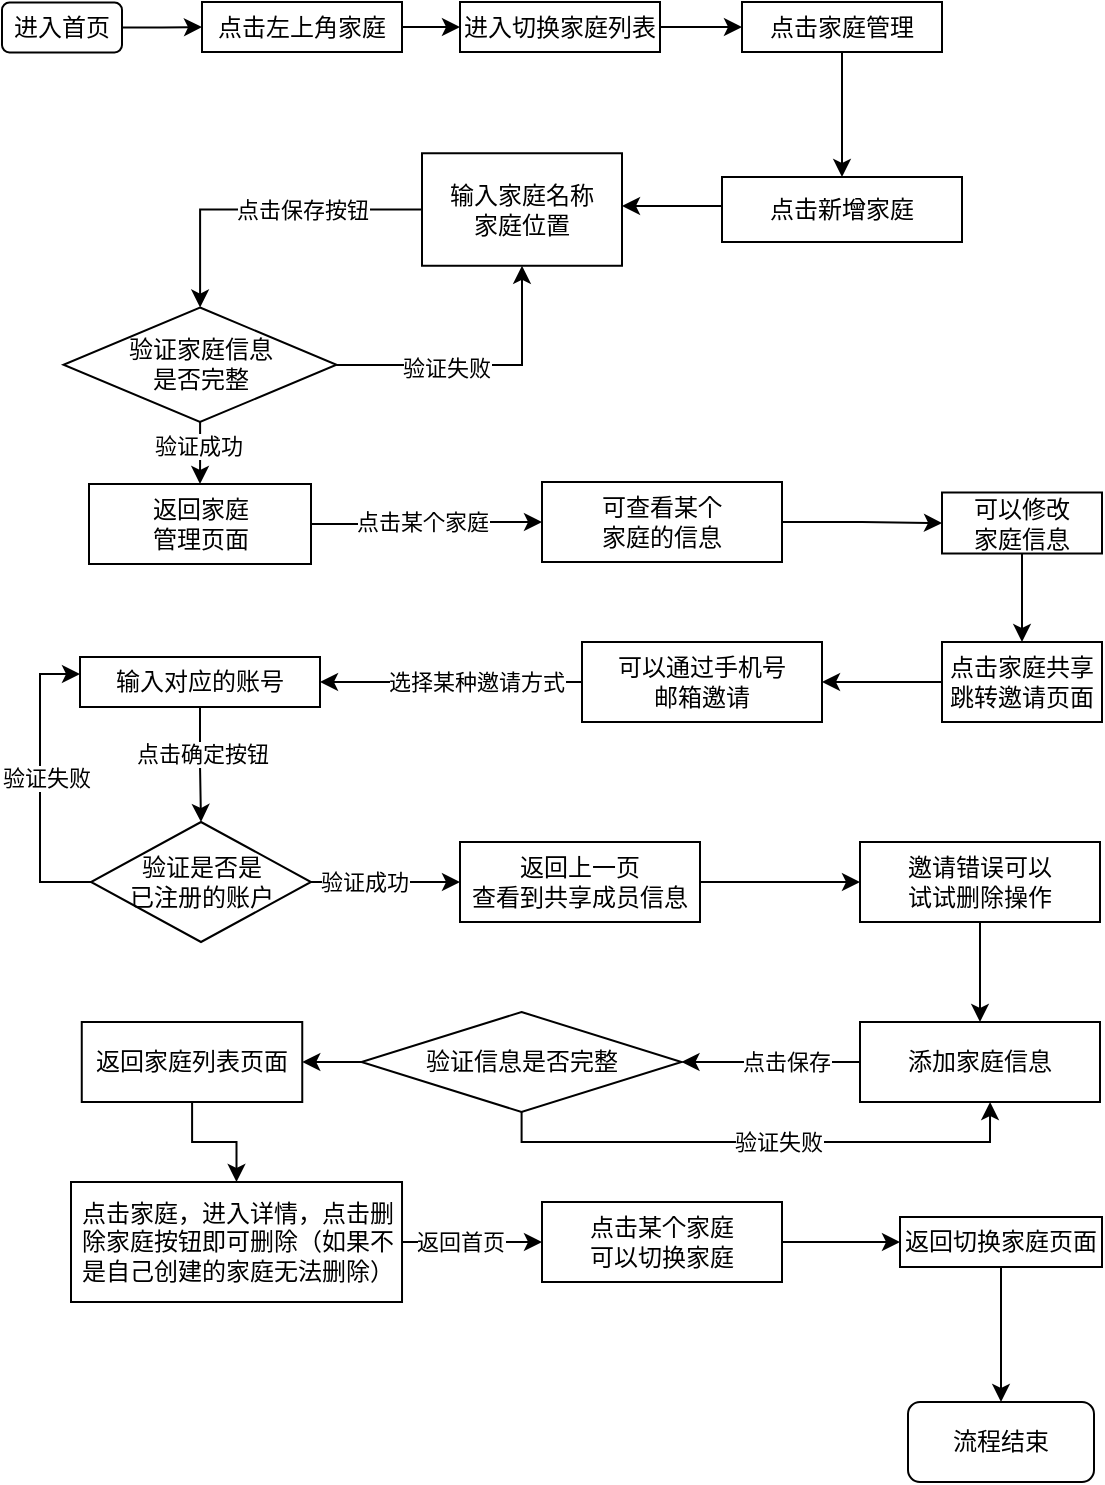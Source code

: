 <mxfile version="20.8.18" type="github">
  <diagram id="hReEQrhp8xjskHQfLZln" name="第 1 页">
    <mxGraphModel dx="2017" dy="1591" grid="1" gridSize="10" guides="1" tooltips="1" connect="0" arrows="1" fold="1" page="1" pageScale="1" pageWidth="583" pageHeight="827" math="0" shadow="0">
      <root>
        <mxCell id="0" />
        <mxCell id="1" parent="0" />
        <mxCell id="Lar_n_J6St0KVfiyi9VR-4" style="edgeStyle=orthogonalEdgeStyle;rounded=0;orthogonalLoop=1;jettySize=auto;html=1;" parent="1" source="Lar_n_J6St0KVfiyi9VR-1" target="Lar_n_J6St0KVfiyi9VR-2" edge="1">
          <mxGeometry relative="1" as="geometry" />
        </mxCell>
        <mxCell id="Lar_n_J6St0KVfiyi9VR-1" value="进入首页" style="rounded=1;whiteSpace=wrap;html=1;" parent="1" vertex="1">
          <mxGeometry x="-570" y="-799.75" width="60" height="25" as="geometry" />
        </mxCell>
        <mxCell id="Lar_n_J6St0KVfiyi9VR-6" value="" style="edgeStyle=orthogonalEdgeStyle;rounded=0;orthogonalLoop=1;jettySize=auto;html=1;" parent="1" source="Lar_n_J6St0KVfiyi9VR-2" target="Lar_n_J6St0KVfiyi9VR-5" edge="1">
          <mxGeometry relative="1" as="geometry" />
        </mxCell>
        <mxCell id="Lar_n_J6St0KVfiyi9VR-2" value="点击左上角家庭" style="rounded=0;whiteSpace=wrap;html=1;" parent="1" vertex="1">
          <mxGeometry x="-470" y="-800" width="100" height="25" as="geometry" />
        </mxCell>
        <mxCell id="Lar_n_J6St0KVfiyi9VR-8" value="" style="edgeStyle=orthogonalEdgeStyle;rounded=0;orthogonalLoop=1;jettySize=auto;html=1;" parent="1" source="Lar_n_J6St0KVfiyi9VR-5" target="Lar_n_J6St0KVfiyi9VR-7" edge="1">
          <mxGeometry relative="1" as="geometry" />
        </mxCell>
        <mxCell id="Lar_n_J6St0KVfiyi9VR-5" value="进入切换家庭列表" style="whiteSpace=wrap;html=1;rounded=0;" parent="1" vertex="1">
          <mxGeometry x="-341" y="-800" width="100" height="25" as="geometry" />
        </mxCell>
        <mxCell id="Lar_n_J6St0KVfiyi9VR-10" value="" style="edgeStyle=orthogonalEdgeStyle;rounded=0;orthogonalLoop=1;jettySize=auto;html=1;" parent="1" source="Lar_n_J6St0KVfiyi9VR-7" target="Lar_n_J6St0KVfiyi9VR-9" edge="1">
          <mxGeometry relative="1" as="geometry" />
        </mxCell>
        <mxCell id="Lar_n_J6St0KVfiyi9VR-7" value="点击家庭管理" style="whiteSpace=wrap;html=1;rounded=0;" parent="1" vertex="1">
          <mxGeometry x="-200" y="-800" width="100" height="25" as="geometry" />
        </mxCell>
        <mxCell id="Lar_n_J6St0KVfiyi9VR-14" value="" style="edgeStyle=orthogonalEdgeStyle;rounded=0;orthogonalLoop=1;jettySize=auto;html=1;" parent="1" source="Lar_n_J6St0KVfiyi9VR-9" target="Lar_n_J6St0KVfiyi9VR-13" edge="1">
          <mxGeometry relative="1" as="geometry">
            <Array as="points">
              <mxPoint x="-230" y="-698" />
              <mxPoint x="-230" y="-698" />
            </Array>
          </mxGeometry>
        </mxCell>
        <mxCell id="Lar_n_J6St0KVfiyi9VR-9" value="点击新增家庭" style="whiteSpace=wrap;html=1;rounded=0;" parent="1" vertex="1">
          <mxGeometry x="-210" y="-712.5" width="120" height="32.5" as="geometry" />
        </mxCell>
        <mxCell id="SDKiO4v7XAK6jX1ESUc7-25" style="edgeStyle=orthogonalEdgeStyle;rounded=0;orthogonalLoop=1;jettySize=auto;html=1;" edge="1" parent="1" source="Lar_n_J6St0KVfiyi9VR-13" target="Lar_n_J6St0KVfiyi9VR-19">
          <mxGeometry relative="1" as="geometry" />
        </mxCell>
        <mxCell id="SDKiO4v7XAK6jX1ESUc7-26" value="点击保存按钮" style="edgeLabel;html=1;align=center;verticalAlign=middle;resizable=0;points=[];" vertex="1" connectable="0" parent="SDKiO4v7XAK6jX1ESUc7-25">
          <mxGeometry x="-0.425" y="1" relative="1" as="geometry">
            <mxPoint x="-14" y="-1" as="offset" />
          </mxGeometry>
        </mxCell>
        <mxCell id="Lar_n_J6St0KVfiyi9VR-13" value="输入家庭名称&lt;br&gt;家庭位置" style="whiteSpace=wrap;html=1;rounded=0;" parent="1" vertex="1">
          <mxGeometry x="-360" y="-724.37" width="100" height="56.25" as="geometry" />
        </mxCell>
        <mxCell id="Lar_n_J6St0KVfiyi9VR-21" style="edgeStyle=orthogonalEdgeStyle;rounded=0;orthogonalLoop=1;jettySize=auto;html=1;" parent="1" source="Lar_n_J6St0KVfiyi9VR-19" target="Lar_n_J6St0KVfiyi9VR-13" edge="1">
          <mxGeometry relative="1" as="geometry" />
        </mxCell>
        <mxCell id="Lar_n_J6St0KVfiyi9VR-22" value="验证失败" style="edgeLabel;html=1;align=center;verticalAlign=middle;resizable=0;points=[];" parent="Lar_n_J6St0KVfiyi9VR-21" vertex="1" connectable="0">
          <mxGeometry x="-0.237" relative="1" as="geometry">
            <mxPoint y="1" as="offset" />
          </mxGeometry>
        </mxCell>
        <mxCell id="Lar_n_J6St0KVfiyi9VR-24" value="" style="edgeStyle=orthogonalEdgeStyle;rounded=0;orthogonalLoop=1;jettySize=auto;html=1;" parent="1" source="Lar_n_J6St0KVfiyi9VR-19" target="Lar_n_J6St0KVfiyi9VR-23" edge="1">
          <mxGeometry relative="1" as="geometry" />
        </mxCell>
        <mxCell id="Lar_n_J6St0KVfiyi9VR-25" value="验证成功" style="edgeLabel;html=1;align=center;verticalAlign=middle;resizable=0;points=[];" parent="Lar_n_J6St0KVfiyi9VR-24" vertex="1" connectable="0">
          <mxGeometry x="-0.218" y="-1" relative="1" as="geometry">
            <mxPoint as="offset" />
          </mxGeometry>
        </mxCell>
        <mxCell id="Lar_n_J6St0KVfiyi9VR-19" value="验证家庭信息&lt;br&gt;是否完整" style="rhombus;whiteSpace=wrap;html=1;rounded=0;" parent="1" vertex="1">
          <mxGeometry x="-539.25" y="-647.25" width="136.5" height="57.25" as="geometry" />
        </mxCell>
        <mxCell id="Lar_n_J6St0KVfiyi9VR-29" value="" style="edgeStyle=orthogonalEdgeStyle;rounded=0;orthogonalLoop=1;jettySize=auto;html=1;" parent="1" source="Lar_n_J6St0KVfiyi9VR-23" target="Lar_n_J6St0KVfiyi9VR-28" edge="1">
          <mxGeometry relative="1" as="geometry" />
        </mxCell>
        <mxCell id="Lar_n_J6St0KVfiyi9VR-30" value="点击某个家庭" style="edgeLabel;html=1;align=center;verticalAlign=middle;resizable=0;points=[];" parent="Lar_n_J6St0KVfiyi9VR-29" vertex="1" connectable="0">
          <mxGeometry x="0.225" y="2" relative="1" as="geometry">
            <mxPoint x="-15" y="2" as="offset" />
          </mxGeometry>
        </mxCell>
        <mxCell id="Lar_n_J6St0KVfiyi9VR-23" value="返回家庭&lt;br&gt;管理页面" style="whiteSpace=wrap;html=1;rounded=0;" parent="1" vertex="1">
          <mxGeometry x="-526.5" y="-559" width="111" height="40" as="geometry" />
        </mxCell>
        <mxCell id="Lar_n_J6St0KVfiyi9VR-32" value="" style="edgeStyle=orthogonalEdgeStyle;rounded=0;orthogonalLoop=1;jettySize=auto;html=1;" parent="1" source="Lar_n_J6St0KVfiyi9VR-28" target="Lar_n_J6St0KVfiyi9VR-31" edge="1">
          <mxGeometry relative="1" as="geometry" />
        </mxCell>
        <mxCell id="Lar_n_J6St0KVfiyi9VR-28" value="可查看某个&lt;br&gt;家庭的信息" style="whiteSpace=wrap;html=1;rounded=0;" parent="1" vertex="1">
          <mxGeometry x="-300" y="-560" width="120" height="40" as="geometry" />
        </mxCell>
        <mxCell id="Lar_n_J6St0KVfiyi9VR-34" value="" style="edgeStyle=orthogonalEdgeStyle;rounded=0;orthogonalLoop=1;jettySize=auto;html=1;" parent="1" source="Lar_n_J6St0KVfiyi9VR-31" edge="1">
          <mxGeometry relative="1" as="geometry">
            <mxPoint x="-60" y="-480" as="targetPoint" />
          </mxGeometry>
        </mxCell>
        <mxCell id="Lar_n_J6St0KVfiyi9VR-31" value="可以修改&lt;br&gt;家庭信息" style="whiteSpace=wrap;html=1;rounded=0;" parent="1" vertex="1">
          <mxGeometry x="-100" y="-554.75" width="80" height="30.5" as="geometry" />
        </mxCell>
        <mxCell id="Lar_n_J6St0KVfiyi9VR-39" value="" style="edgeStyle=orthogonalEdgeStyle;rounded=0;orthogonalLoop=1;jettySize=auto;html=1;" parent="1" source="Lar_n_J6St0KVfiyi9VR-37" target="Lar_n_J6St0KVfiyi9VR-38" edge="1">
          <mxGeometry relative="1" as="geometry" />
        </mxCell>
        <mxCell id="Lar_n_J6St0KVfiyi9VR-37" value="点击家庭共享跳转邀请页面" style="rounded=0;whiteSpace=wrap;html=1;" parent="1" vertex="1">
          <mxGeometry x="-100" y="-480" width="80" height="40" as="geometry" />
        </mxCell>
        <mxCell id="Lar_n_J6St0KVfiyi9VR-41" value="" style="edgeStyle=orthogonalEdgeStyle;rounded=0;orthogonalLoop=1;jettySize=auto;html=1;" parent="1" source="Lar_n_J6St0KVfiyi9VR-38" target="Lar_n_J6St0KVfiyi9VR-40" edge="1">
          <mxGeometry relative="1" as="geometry" />
        </mxCell>
        <mxCell id="Lar_n_J6St0KVfiyi9VR-42" value="选择某种邀请方式" style="edgeLabel;html=1;align=center;verticalAlign=middle;resizable=0;points=[];" parent="Lar_n_J6St0KVfiyi9VR-41" vertex="1" connectable="0">
          <mxGeometry x="-0.299" y="2" relative="1" as="geometry">
            <mxPoint x="-7" y="-2" as="offset" />
          </mxGeometry>
        </mxCell>
        <mxCell id="Lar_n_J6St0KVfiyi9VR-38" value="可以通过手机号&lt;br&gt;邮箱邀请" style="whiteSpace=wrap;html=1;rounded=0;" parent="1" vertex="1">
          <mxGeometry x="-280" y="-480" width="120" height="40" as="geometry" />
        </mxCell>
        <mxCell id="Lar_n_J6St0KVfiyi9VR-47" value="" style="edgeStyle=orthogonalEdgeStyle;rounded=0;orthogonalLoop=1;jettySize=auto;html=1;" parent="1" source="Lar_n_J6St0KVfiyi9VR-40" target="Lar_n_J6St0KVfiyi9VR-46" edge="1">
          <mxGeometry relative="1" as="geometry" />
        </mxCell>
        <mxCell id="Lar_n_J6St0KVfiyi9VR-48" value="点击确定按钮" style="edgeLabel;html=1;align=center;verticalAlign=middle;resizable=0;points=[];" parent="Lar_n_J6St0KVfiyi9VR-47" vertex="1" connectable="0">
          <mxGeometry x="-0.234" y="1" relative="1" as="geometry">
            <mxPoint y="1" as="offset" />
          </mxGeometry>
        </mxCell>
        <mxCell id="Lar_n_J6St0KVfiyi9VR-40" value="输入对应的账号" style="whiteSpace=wrap;html=1;rounded=0;" parent="1" vertex="1">
          <mxGeometry x="-531" y="-472.5" width="120" height="25" as="geometry" />
        </mxCell>
        <mxCell id="Lar_n_J6St0KVfiyi9VR-50" value="" style="edgeStyle=orthogonalEdgeStyle;rounded=0;orthogonalLoop=1;jettySize=auto;html=1;" parent="1" source="Lar_n_J6St0KVfiyi9VR-46" target="Lar_n_J6St0KVfiyi9VR-49" edge="1">
          <mxGeometry relative="1" as="geometry" />
        </mxCell>
        <mxCell id="Lar_n_J6St0KVfiyi9VR-51" value="验证成功" style="edgeLabel;html=1;align=center;verticalAlign=middle;resizable=0;points=[];" parent="Lar_n_J6St0KVfiyi9VR-50" vertex="1" connectable="0">
          <mxGeometry x="-0.212" y="3" relative="1" as="geometry">
            <mxPoint x="-3" y="3" as="offset" />
          </mxGeometry>
        </mxCell>
        <mxCell id="Lar_n_J6St0KVfiyi9VR-52" style="edgeStyle=orthogonalEdgeStyle;rounded=0;orthogonalLoop=1;jettySize=auto;html=1;entryX=0;entryY=0.34;entryDx=0;entryDy=0;entryPerimeter=0;" parent="1" source="Lar_n_J6St0KVfiyi9VR-46" target="Lar_n_J6St0KVfiyi9VR-40" edge="1">
          <mxGeometry relative="1" as="geometry">
            <Array as="points">
              <mxPoint x="-551" y="-360" />
              <mxPoint x="-551" y="-464" />
            </Array>
          </mxGeometry>
        </mxCell>
        <mxCell id="Lar_n_J6St0KVfiyi9VR-53" value="验证失败" style="edgeLabel;html=1;align=center;verticalAlign=middle;resizable=0;points=[];" parent="Lar_n_J6St0KVfiyi9VR-52" vertex="1" connectable="0">
          <mxGeometry x="-0.204" y="-3" relative="1" as="geometry">
            <mxPoint y="-18" as="offset" />
          </mxGeometry>
        </mxCell>
        <mxCell id="Lar_n_J6St0KVfiyi9VR-46" value="验证是否是&lt;br&gt;已注册的账户" style="rhombus;whiteSpace=wrap;html=1;rounded=0;" parent="1" vertex="1">
          <mxGeometry x="-525.5" y="-390" width="110" height="60" as="geometry" />
        </mxCell>
        <mxCell id="Lar_n_J6St0KVfiyi9VR-57" value="" style="edgeStyle=orthogonalEdgeStyle;rounded=0;orthogonalLoop=1;jettySize=auto;html=1;" parent="1" source="Lar_n_J6St0KVfiyi9VR-49" target="Lar_n_J6St0KVfiyi9VR-56" edge="1">
          <mxGeometry relative="1" as="geometry" />
        </mxCell>
        <mxCell id="Lar_n_J6St0KVfiyi9VR-49" value="返回上一页&lt;br&gt;查看到共享成员信息" style="whiteSpace=wrap;html=1;rounded=0;" parent="1" vertex="1">
          <mxGeometry x="-341" y="-380" width="120" height="40" as="geometry" />
        </mxCell>
        <mxCell id="Lar_n_J6St0KVfiyi9VR-59" value="" style="edgeStyle=orthogonalEdgeStyle;rounded=0;orthogonalLoop=1;jettySize=auto;html=1;" parent="1" source="Lar_n_J6St0KVfiyi9VR-56" target="Lar_n_J6St0KVfiyi9VR-58" edge="1">
          <mxGeometry relative="1" as="geometry" />
        </mxCell>
        <mxCell id="Lar_n_J6St0KVfiyi9VR-56" value="邀请错误可以&lt;br&gt;试试删除操作" style="whiteSpace=wrap;html=1;rounded=0;" parent="1" vertex="1">
          <mxGeometry x="-141" y="-380" width="120" height="40" as="geometry" />
        </mxCell>
        <mxCell id="SDKiO4v7XAK6jX1ESUc7-5" style="edgeStyle=orthogonalEdgeStyle;rounded=0;orthogonalLoop=1;jettySize=auto;html=1;" edge="1" parent="1" source="Lar_n_J6St0KVfiyi9VR-58" target="SDKiO4v7XAK6jX1ESUc7-4">
          <mxGeometry relative="1" as="geometry" />
        </mxCell>
        <mxCell id="SDKiO4v7XAK6jX1ESUc7-7" value="点击保存" style="edgeLabel;html=1;align=center;verticalAlign=middle;resizable=0;points=[];" vertex="1" connectable="0" parent="SDKiO4v7XAK6jX1ESUc7-5">
          <mxGeometry x="-0.273" y="1" relative="1" as="geometry">
            <mxPoint x="-5" y="-1" as="offset" />
          </mxGeometry>
        </mxCell>
        <mxCell id="Lar_n_J6St0KVfiyi9VR-58" value="添加家庭信息" style="whiteSpace=wrap;html=1;rounded=0;" parent="1" vertex="1">
          <mxGeometry x="-141" y="-290" width="120" height="40" as="geometry" />
        </mxCell>
        <mxCell id="SDKiO4v7XAK6jX1ESUc7-24" style="edgeStyle=orthogonalEdgeStyle;rounded=0;orthogonalLoop=1;jettySize=auto;html=1;" edge="1" parent="1" source="Lar_n_J6St0KVfiyi9VR-60" target="Lar_n_J6St0KVfiyi9VR-69">
          <mxGeometry relative="1" as="geometry" />
        </mxCell>
        <mxCell id="Lar_n_J6St0KVfiyi9VR-60" value="返回切换家庭页面" style="whiteSpace=wrap;html=1;rounded=0;" parent="1" vertex="1">
          <mxGeometry x="-121" y="-192.5" width="101" height="25" as="geometry" />
        </mxCell>
        <mxCell id="SDKiO4v7XAK6jX1ESUc7-23" style="edgeStyle=orthogonalEdgeStyle;rounded=0;orthogonalLoop=1;jettySize=auto;html=1;" edge="1" parent="1" source="Lar_n_J6St0KVfiyi9VR-64" target="Lar_n_J6St0KVfiyi9VR-60">
          <mxGeometry relative="1" as="geometry" />
        </mxCell>
        <mxCell id="Lar_n_J6St0KVfiyi9VR-64" value="点击某个家庭&lt;br&gt;可以切换家庭" style="whiteSpace=wrap;html=1;rounded=0;" parent="1" vertex="1">
          <mxGeometry x="-300" y="-200" width="120" height="40" as="geometry" />
        </mxCell>
        <mxCell id="Lar_n_J6St0KVfiyi9VR-69" value="流程结束" style="rounded=1;whiteSpace=wrap;html=1;" parent="1" vertex="1">
          <mxGeometry x="-117" y="-100" width="93" height="40" as="geometry" />
        </mxCell>
        <mxCell id="SDKiO4v7XAK6jX1ESUc7-9" style="edgeStyle=orthogonalEdgeStyle;rounded=0;orthogonalLoop=1;jettySize=auto;html=1;entryX=0.542;entryY=1;entryDx=0;entryDy=0;entryPerimeter=0;" edge="1" parent="1" source="SDKiO4v7XAK6jX1ESUc7-4" target="Lar_n_J6St0KVfiyi9VR-58">
          <mxGeometry relative="1" as="geometry">
            <mxPoint x="-280" y="-190" as="targetPoint" />
            <Array as="points">
              <mxPoint x="-310" y="-230" />
              <mxPoint x="-76" y="-230" />
            </Array>
          </mxGeometry>
        </mxCell>
        <mxCell id="SDKiO4v7XAK6jX1ESUc7-10" value="验证失败" style="edgeLabel;html=1;align=center;verticalAlign=middle;resizable=0;points=[];" vertex="1" connectable="0" parent="SDKiO4v7XAK6jX1ESUc7-9">
          <mxGeometry x="0.064" relative="1" as="geometry">
            <mxPoint as="offset" />
          </mxGeometry>
        </mxCell>
        <mxCell id="SDKiO4v7XAK6jX1ESUc7-17" value="" style="edgeStyle=orthogonalEdgeStyle;rounded=0;orthogonalLoop=1;jettySize=auto;html=1;" edge="1" parent="1" source="SDKiO4v7XAK6jX1ESUc7-4" target="SDKiO4v7XAK6jX1ESUc7-16">
          <mxGeometry relative="1" as="geometry" />
        </mxCell>
        <mxCell id="SDKiO4v7XAK6jX1ESUc7-4" value="验证信息是否完整" style="rhombus;whiteSpace=wrap;html=1;rounded=0;" vertex="1" parent="1">
          <mxGeometry x="-390.25" y="-295" width="160" height="50" as="geometry" />
        </mxCell>
        <mxCell id="SDKiO4v7XAK6jX1ESUc7-19" value="" style="edgeStyle=orthogonalEdgeStyle;rounded=0;orthogonalLoop=1;jettySize=auto;html=1;" edge="1" parent="1" source="SDKiO4v7XAK6jX1ESUc7-16" target="SDKiO4v7XAK6jX1ESUc7-18">
          <mxGeometry relative="1" as="geometry" />
        </mxCell>
        <mxCell id="SDKiO4v7XAK6jX1ESUc7-16" value="返回家庭列表页面" style="whiteSpace=wrap;html=1;rounded=0;" vertex="1" parent="1">
          <mxGeometry x="-530.12" y="-290" width="110.25" height="40" as="geometry" />
        </mxCell>
        <mxCell id="SDKiO4v7XAK6jX1ESUc7-20" style="edgeStyle=orthogonalEdgeStyle;rounded=0;orthogonalLoop=1;jettySize=auto;html=1;" edge="1" parent="1" source="SDKiO4v7XAK6jX1ESUc7-18" target="Lar_n_J6St0KVfiyi9VR-64">
          <mxGeometry relative="1" as="geometry" />
        </mxCell>
        <mxCell id="SDKiO4v7XAK6jX1ESUc7-21" value="返回首页" style="edgeLabel;html=1;align=center;verticalAlign=middle;resizable=0;points=[];" vertex="1" connectable="0" parent="SDKiO4v7XAK6jX1ESUc7-20">
          <mxGeometry x="-0.235" y="-1" relative="1" as="geometry">
            <mxPoint x="2" y="-1" as="offset" />
          </mxGeometry>
        </mxCell>
        <mxCell id="SDKiO4v7XAK6jX1ESUc7-18" value="点击家庭，进入详情，点击删除家庭按钮即可删除（如果不是自己创建的家庭无法删除）" style="whiteSpace=wrap;html=1;rounded=0;" vertex="1" parent="1">
          <mxGeometry x="-535.5" y="-210" width="165.51" height="60" as="geometry" />
        </mxCell>
      </root>
    </mxGraphModel>
  </diagram>
</mxfile>
